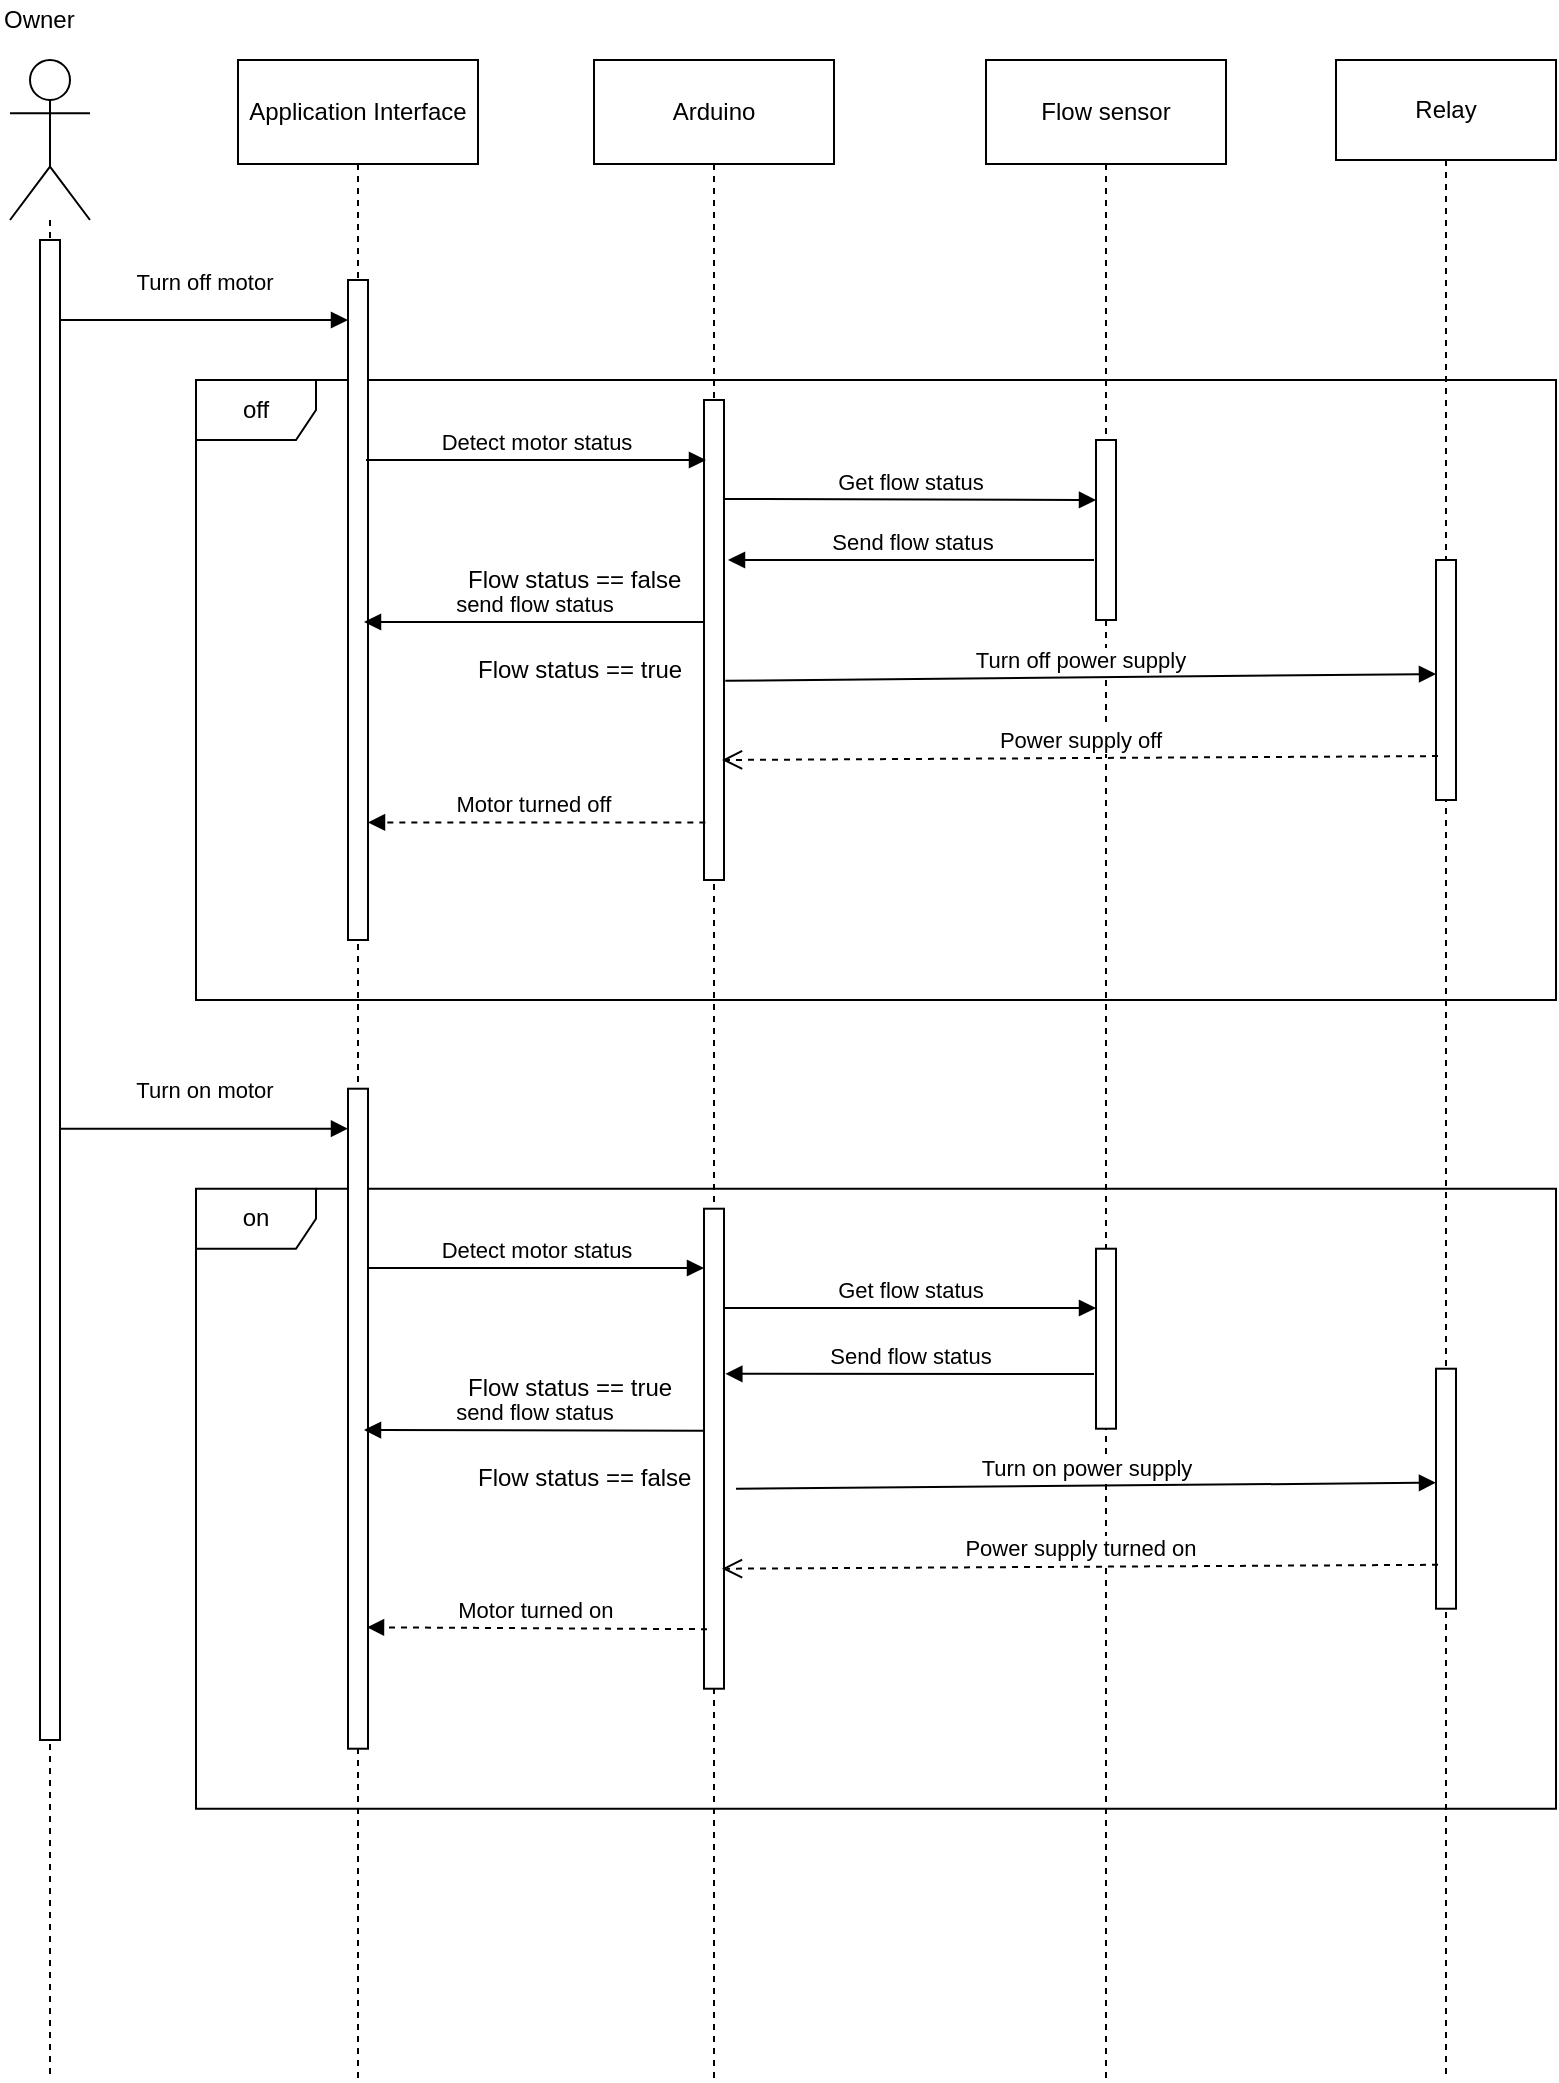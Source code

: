 <mxfile version="11.3.0" type="device" pages="1"><diagram id="NtSz3QdG7lUd6rdZdN87" name="Page-1"><mxGraphModel dx="838" dy="480" grid="1" gridSize="10" guides="1" tooltips="1" connect="1" arrows="1" fold="1" page="1" pageScale="1" pageWidth="827" pageHeight="1169" math="0" shadow="0"><root><mxCell id="0"/><mxCell id="1" parent="0"/><mxCell id="9wY89bGxAtkJYxqGAt8J-30" value="off" style="shape=umlFrame;whiteSpace=wrap;html=1;" parent="1" vertex="1"><mxGeometry x="140" y="230" width="680" height="310" as="geometry"/></mxCell><mxCell id="9wY89bGxAtkJYxqGAt8J-1" value="" style="shape=umlLifeline;participant=umlActor;perimeter=lifelinePerimeter;whiteSpace=wrap;html=1;container=1;collapsible=0;recursiveResize=0;verticalAlign=top;spacingTop=36;labelBackgroundColor=#ffffff;outlineConnect=0;size=80;" parent="1" vertex="1"><mxGeometry x="47" y="70" width="40" height="1010" as="geometry"/></mxCell><mxCell id="9wY89bGxAtkJYxqGAt8J-2" value="" style="html=1;points=[];perimeter=orthogonalPerimeter;" parent="9wY89bGxAtkJYxqGAt8J-1" vertex="1"><mxGeometry x="15" y="90" width="10" height="750" as="geometry"/></mxCell><mxCell id="9wY89bGxAtkJYxqGAt8J-3" value="&lt;span style=&quot;white-space: nowrap&quot;&gt;Application Interface&lt;/span&gt;" style="shape=umlLifeline;perimeter=lifelinePerimeter;whiteSpace=wrap;html=1;container=1;collapsible=0;recursiveResize=0;outlineConnect=0;size=52;" parent="1" vertex="1"><mxGeometry x="161" y="70" width="120" height="1010" as="geometry"/></mxCell><mxCell id="9wY89bGxAtkJYxqGAt8J-4" value="" style="html=1;points=[];perimeter=orthogonalPerimeter;" parent="9wY89bGxAtkJYxqGAt8J-3" vertex="1"><mxGeometry x="55" y="110" width="10" height="330" as="geometry"/></mxCell><mxCell id="9wY89bGxAtkJYxqGAt8J-7" value="Arduino" style="shape=umlLifeline;perimeter=lifelinePerimeter;whiteSpace=wrap;html=1;container=1;collapsible=0;recursiveResize=0;outlineConnect=0;size=52;" parent="1" vertex="1"><mxGeometry x="339" y="70" width="120" height="1010" as="geometry"/></mxCell><mxCell id="9wY89bGxAtkJYxqGAt8J-8" value="" style="html=1;points=[];perimeter=orthogonalPerimeter;" parent="9wY89bGxAtkJYxqGAt8J-7" vertex="1"><mxGeometry x="55" y="170" width="10" height="240" as="geometry"/></mxCell><mxCell id="9wY89bGxAtkJYxqGAt8J-9" value="Flow sensor" style="shape=umlLifeline;perimeter=lifelinePerimeter;whiteSpace=wrap;html=1;container=1;collapsible=0;recursiveResize=0;outlineConnect=0;size=52;" parent="1" vertex="1"><mxGeometry x="535" y="70" width="120" height="1010" as="geometry"/></mxCell><mxCell id="9wY89bGxAtkJYxqGAt8J-10" value="" style="html=1;points=[];perimeter=orthogonalPerimeter;" parent="9wY89bGxAtkJYxqGAt8J-9" vertex="1"><mxGeometry x="55" y="190" width="10" height="90" as="geometry"/></mxCell><mxCell id="9wY89bGxAtkJYxqGAt8J-11" value="Turn off motor" style="html=1;verticalAlign=bottom;endArrow=block;" parent="1" target="9wY89bGxAtkJYxqGAt8J-4" edge="1"><mxGeometry y="10" width="80" relative="1" as="geometry"><mxPoint x="72" y="200" as="sourcePoint"/><mxPoint x="227" y="200" as="targetPoint"/><mxPoint as="offset"/></mxGeometry></mxCell><mxCell id="9wY89bGxAtkJYxqGAt8J-20" value="Get flow status" style="html=1;verticalAlign=bottom;endArrow=block;exitX=0.983;exitY=0.206;exitDx=0;exitDy=0;exitPerimeter=0;" parent="1" source="9wY89bGxAtkJYxqGAt8J-8" edge="1"><mxGeometry width="80" relative="1" as="geometry"><mxPoint x="410" y="290" as="sourcePoint"/><mxPoint x="590" y="290" as="targetPoint"/></mxGeometry></mxCell><mxCell id="9wY89bGxAtkJYxqGAt8J-22" value="Send flow status" style="html=1;verticalAlign=bottom;endArrow=block;" parent="1" edge="1"><mxGeometry width="80" relative="1" as="geometry"><mxPoint x="589" y="320" as="sourcePoint"/><mxPoint x="406" y="320" as="targetPoint"/></mxGeometry></mxCell><mxCell id="9wY89bGxAtkJYxqGAt8J-26" value="send flow status" style="html=1;verticalAlign=bottom;endArrow=block;" parent="1" edge="1"><mxGeometry width="80" relative="1" as="geometry"><mxPoint x="394" y="351" as="sourcePoint"/><mxPoint x="224" y="351" as="targetPoint"/></mxGeometry></mxCell><mxCell id="9wY89bGxAtkJYxqGAt8J-14" value="Detect motor status" style="html=1;verticalAlign=bottom;endArrow=block;" parent="1" edge="1"><mxGeometry width="80" relative="1" as="geometry"><mxPoint x="225" y="270" as="sourcePoint"/><mxPoint x="395" y="270" as="targetPoint"/></mxGeometry></mxCell><mxCell id="9wY89bGxAtkJYxqGAt8J-32" value="Flow status == false" style="text;html=1;resizable=0;points=[];autosize=1;align=left;verticalAlign=top;spacingTop=-4;" parent="1" vertex="1"><mxGeometry x="274" y="320" width="120" height="20" as="geometry"/></mxCell><mxCell id="9wY89bGxAtkJYxqGAt8J-35" value="Flow status == true" style="text;html=1;resizable=0;points=[];autosize=1;align=left;verticalAlign=top;spacingTop=-4;" parent="1" vertex="1"><mxGeometry x="279" y="365" width="120" height="20" as="geometry"/></mxCell><mxCell id="9wY89bGxAtkJYxqGAt8J-40" value="Relay" style="shape=umlLifeline;perimeter=lifelinePerimeter;whiteSpace=wrap;html=1;container=1;collapsible=0;recursiveResize=0;outlineConnect=0;size=50;" parent="1" vertex="1"><mxGeometry x="710" y="70" width="110" height="1010" as="geometry"/></mxCell><mxCell id="9wY89bGxAtkJYxqGAt8J-45" value="" style="html=1;points=[];perimeter=orthogonalPerimeter;" parent="9wY89bGxAtkJYxqGAt8J-40" vertex="1"><mxGeometry x="50" y="250" width="10" height="120" as="geometry"/></mxCell><mxCell id="9wY89bGxAtkJYxqGAt8J-47" value="Power supply off" style="html=1;verticalAlign=bottom;endArrow=open;dashed=1;endSize=8;exitX=0.1;exitY=0.817;exitDx=0;exitDy=0;exitPerimeter=0;entryX=0.9;entryY=0.75;entryDx=0;entryDy=0;entryPerimeter=0;" parent="1" source="9wY89bGxAtkJYxqGAt8J-45" target="9wY89bGxAtkJYxqGAt8J-8" edge="1"><mxGeometry relative="1" as="geometry"><mxPoint x="500" y="440" as="sourcePoint"/><mxPoint x="420" y="440" as="targetPoint"/></mxGeometry></mxCell><mxCell id="9wY89bGxAtkJYxqGAt8J-49" value="Motor turned off&amp;nbsp;" style="html=1;verticalAlign=bottom;endArrow=block;dashed=1;exitX=0.067;exitY=0.88;exitDx=0;exitDy=0;exitPerimeter=0;" parent="1" source="9wY89bGxAtkJYxqGAt8J-8" target="9wY89bGxAtkJYxqGAt8J-4" edge="1"><mxGeometry width="80" relative="1" as="geometry"><mxPoint x="380" y="452" as="sourcePoint"/><mxPoint x="240" y="452" as="targetPoint"/></mxGeometry></mxCell><mxCell id="9wY89bGxAtkJYxqGAt8J-69" value="on" style="shape=umlFrame;whiteSpace=wrap;html=1;" parent="1" vertex="1"><mxGeometry x="140" y="634.357" width="680" height="310" as="geometry"/></mxCell><mxCell id="9wY89bGxAtkJYxqGAt8J-70" value="" style="html=1;points=[];perimeter=orthogonalPerimeter;" parent="1" vertex="1"><mxGeometry x="216" y="584.357" width="10" height="330" as="geometry"/></mxCell><mxCell id="9wY89bGxAtkJYxqGAt8J-71" value="" style="html=1;points=[];perimeter=orthogonalPerimeter;" parent="1" vertex="1"><mxGeometry x="394" y="644.357" width="10" height="240" as="geometry"/></mxCell><mxCell id="9wY89bGxAtkJYxqGAt8J-72" value="Turn on power supply" style="html=1;verticalAlign=bottom;endArrow=block;entryX=0;entryY=0.475;entryDx=0;entryDy=0;entryPerimeter=0;" parent="1" target="9wY89bGxAtkJYxqGAt8J-81" edge="1"><mxGeometry width="80" relative="1" as="geometry"><mxPoint x="410" y="784.357" as="sourcePoint"/><mxPoint x="411" y="714.357" as="targetPoint"/></mxGeometry></mxCell><mxCell id="9wY89bGxAtkJYxqGAt8J-73" value="" style="html=1;points=[];perimeter=orthogonalPerimeter;" parent="1" vertex="1"><mxGeometry x="590" y="664.357" width="10" height="90" as="geometry"/></mxCell><mxCell id="9wY89bGxAtkJYxqGAt8J-74" value="Turn on motor" style="html=1;verticalAlign=bottom;endArrow=block;" parent="1" target="9wY89bGxAtkJYxqGAt8J-70" edge="1"><mxGeometry y="10" width="80" relative="1" as="geometry"><mxPoint x="72" y="604.357" as="sourcePoint"/><mxPoint x="227" y="604.357" as="targetPoint"/><mxPoint as="offset"/></mxGeometry></mxCell><mxCell id="9wY89bGxAtkJYxqGAt8J-75" value="Get flow status" style="html=1;verticalAlign=bottom;endArrow=block;" parent="1" source="9wY89bGxAtkJYxqGAt8J-71" edge="1"><mxGeometry width="80" relative="1" as="geometry"><mxPoint x="410" y="694" as="sourcePoint"/><mxPoint x="590" y="694" as="targetPoint"/></mxGeometry></mxCell><mxCell id="9wY89bGxAtkJYxqGAt8J-76" value="Send flow status" style="html=1;verticalAlign=bottom;endArrow=block;entryX=1.067;entryY=0.344;entryDx=0;entryDy=0;entryPerimeter=0;" parent="1" target="9wY89bGxAtkJYxqGAt8J-71" edge="1"><mxGeometry width="80" relative="1" as="geometry"><mxPoint x="589" y="727" as="sourcePoint"/><mxPoint x="403" y="720" as="targetPoint"/></mxGeometry></mxCell><mxCell id="9wY89bGxAtkJYxqGAt8J-77" value="send flow status" style="html=1;verticalAlign=bottom;endArrow=block;" parent="1" edge="1"><mxGeometry width="80" relative="1" as="geometry"><mxPoint x="394" y="755.357" as="sourcePoint"/><mxPoint x="224" y="755" as="targetPoint"/></mxGeometry></mxCell><mxCell id="9wY89bGxAtkJYxqGAt8J-78" value="Detect motor status" style="html=1;verticalAlign=bottom;endArrow=block;" parent="1" edge="1"><mxGeometry width="80" relative="1" as="geometry"><mxPoint x="226" y="674" as="sourcePoint"/><mxPoint x="394" y="674" as="targetPoint"/></mxGeometry></mxCell><mxCell id="9wY89bGxAtkJYxqGAt8J-79" value="Flow status == true" style="text;html=1;resizable=0;points=[];autosize=1;align=left;verticalAlign=top;spacingTop=-4;" parent="1" vertex="1"><mxGeometry x="274" y="724.357" width="120" height="20" as="geometry"/></mxCell><mxCell id="9wY89bGxAtkJYxqGAt8J-80" value="Flow status == false" style="text;html=1;resizable=0;points=[];autosize=1;align=left;verticalAlign=top;spacingTop=-4;" parent="1" vertex="1"><mxGeometry x="279" y="769.357" width="120" height="20" as="geometry"/></mxCell><mxCell id="9wY89bGxAtkJYxqGAt8J-81" value="" style="html=1;points=[];perimeter=orthogonalPerimeter;" parent="1" vertex="1"><mxGeometry x="760" y="724.357" width="10" height="120" as="geometry"/></mxCell><mxCell id="9wY89bGxAtkJYxqGAt8J-82" value="Power supply turned on" style="html=1;verticalAlign=bottom;endArrow=open;dashed=1;endSize=8;exitX=0.1;exitY=0.817;exitDx=0;exitDy=0;exitPerimeter=0;entryX=0.9;entryY=0.75;entryDx=0;entryDy=0;entryPerimeter=0;" parent="1" source="9wY89bGxAtkJYxqGAt8J-81" target="9wY89bGxAtkJYxqGAt8J-71" edge="1"><mxGeometry relative="1" as="geometry"><mxPoint x="500" y="844.357" as="sourcePoint"/><mxPoint x="420" y="844.357" as="targetPoint"/></mxGeometry></mxCell><mxCell id="9wY89bGxAtkJYxqGAt8J-83" value="Motor turned on&amp;nbsp;" style="html=1;verticalAlign=bottom;endArrow=block;dashed=1;entryX=0.95;entryY=0.816;entryDx=0;entryDy=0;entryPerimeter=0;exitX=0.15;exitY=0.876;exitDx=0;exitDy=0;exitPerimeter=0;" parent="1" source="9wY89bGxAtkJYxqGAt8J-71" target="9wY89bGxAtkJYxqGAt8J-70" edge="1"><mxGeometry width="80" relative="1" as="geometry"><mxPoint x="380" y="856.357" as="sourcePoint"/><mxPoint x="240" y="856.357" as="targetPoint"/></mxGeometry></mxCell><mxCell id="9wY89bGxAtkJYxqGAt8J-44" value="Turn off power supply" style="html=1;verticalAlign=bottom;endArrow=block;entryX=0;entryY=0.475;entryDx=0;entryDy=0;entryPerimeter=0;exitX=1.067;exitY=0.585;exitDx=0;exitDy=0;exitPerimeter=0;" parent="1" source="9wY89bGxAtkJYxqGAt8J-8" target="9wY89bGxAtkJYxqGAt8J-45" edge="1"><mxGeometry width="80" relative="1" as="geometry"><mxPoint x="410" y="377" as="sourcePoint"/><mxPoint x="750" y="380" as="targetPoint"/></mxGeometry></mxCell><mxCell id="dtbOjz6F4kIWgbuHfEsb-1" value="Owner" style="text;html=1;resizable=0;points=[];autosize=1;align=left;verticalAlign=top;spacingTop=-4;" vertex="1" parent="1"><mxGeometry x="42" y="40" width="50" height="20" as="geometry"/></mxCell></root></mxGraphModel></diagram></mxfile>